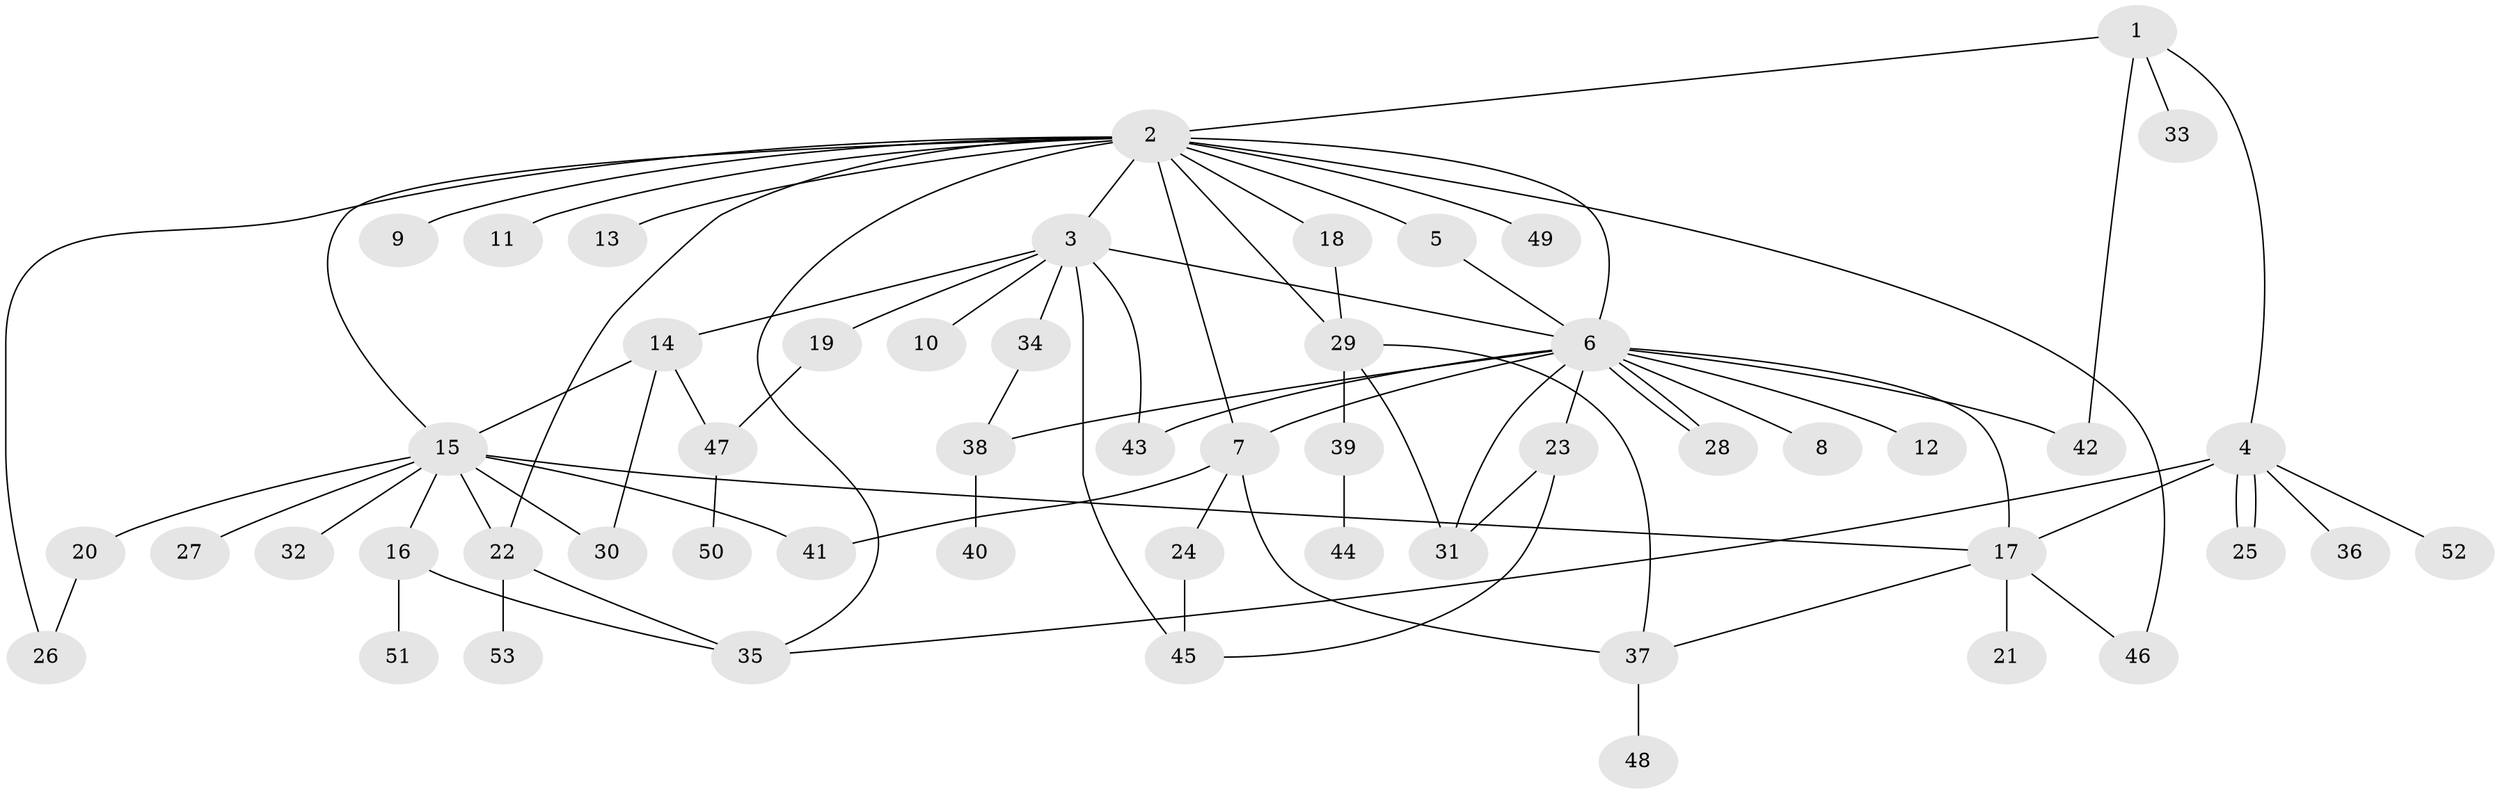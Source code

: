 // coarse degree distribution, {1: 0.6538461538461539, 13: 0.038461538461538464, 2: 0.11538461538461539, 5: 0.11538461538461539, 8: 0.038461538461538464, 3: 0.038461538461538464}
// Generated by graph-tools (version 1.1) at 2025/51/03/04/25 21:51:59]
// undirected, 53 vertices, 79 edges
graph export_dot {
graph [start="1"]
  node [color=gray90,style=filled];
  1;
  2;
  3;
  4;
  5;
  6;
  7;
  8;
  9;
  10;
  11;
  12;
  13;
  14;
  15;
  16;
  17;
  18;
  19;
  20;
  21;
  22;
  23;
  24;
  25;
  26;
  27;
  28;
  29;
  30;
  31;
  32;
  33;
  34;
  35;
  36;
  37;
  38;
  39;
  40;
  41;
  42;
  43;
  44;
  45;
  46;
  47;
  48;
  49;
  50;
  51;
  52;
  53;
  1 -- 2;
  1 -- 4;
  1 -- 33;
  1 -- 42;
  2 -- 3;
  2 -- 5;
  2 -- 6;
  2 -- 7;
  2 -- 9;
  2 -- 11;
  2 -- 13;
  2 -- 15;
  2 -- 18;
  2 -- 22;
  2 -- 26;
  2 -- 29;
  2 -- 35;
  2 -- 46;
  2 -- 49;
  3 -- 6;
  3 -- 10;
  3 -- 14;
  3 -- 19;
  3 -- 34;
  3 -- 43;
  3 -- 45;
  4 -- 17;
  4 -- 25;
  4 -- 25;
  4 -- 35;
  4 -- 36;
  4 -- 52;
  5 -- 6;
  6 -- 7;
  6 -- 8;
  6 -- 12;
  6 -- 17;
  6 -- 23;
  6 -- 28;
  6 -- 28;
  6 -- 31;
  6 -- 38;
  6 -- 42;
  6 -- 43;
  7 -- 24;
  7 -- 37;
  7 -- 41;
  14 -- 15;
  14 -- 30;
  14 -- 47;
  15 -- 16;
  15 -- 17;
  15 -- 20;
  15 -- 22;
  15 -- 27;
  15 -- 30;
  15 -- 32;
  15 -- 41;
  16 -- 35;
  16 -- 51;
  17 -- 21;
  17 -- 37;
  17 -- 46;
  18 -- 29;
  19 -- 47;
  20 -- 26;
  22 -- 35;
  22 -- 53;
  23 -- 31;
  23 -- 45;
  24 -- 45;
  29 -- 31;
  29 -- 37;
  29 -- 39;
  34 -- 38;
  37 -- 48;
  38 -- 40;
  39 -- 44;
  47 -- 50;
}
